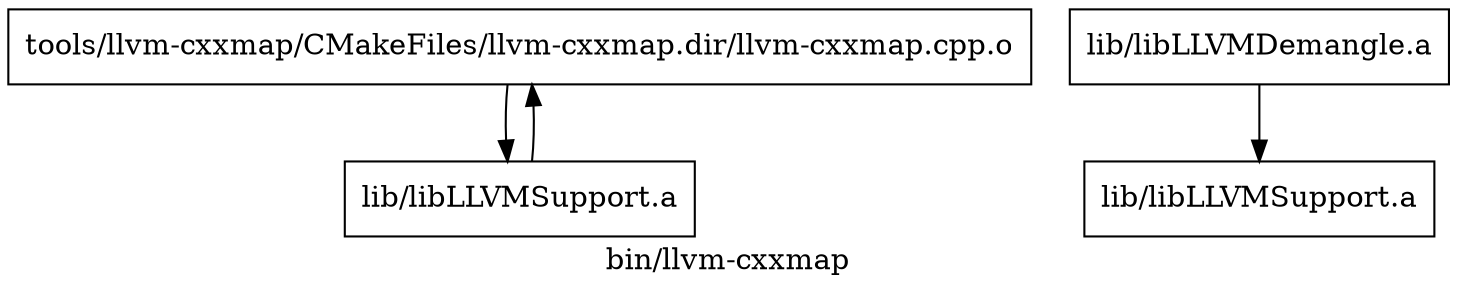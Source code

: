 digraph "bin/llvm-cxxmap" {
	label="bin/llvm-cxxmap";

	Node0x56147f47e0b0 [shape=record,shape=record,label="{tools/llvm-cxxmap/CMakeFiles/llvm-cxxmap.dir/llvm-cxxmap.cpp.o}"];
	Node0x56147f47e0b0 -> Node0x56147f47c920;
	Node0x56147f47c920 [shape=record,shape=record,label="{lib/libLLVMSupport.a}"];
	Node0x56147f47c920 -> Node0x56147f47e0b0;
	Node0x56147f47e590 [shape=record,shape=record,label="{lib/libLLVMDemangle.a}"];
	Node0x56147f47e590 -> Node0x56147f47cb90;
	Node0x56147f47cb90 [shape=record,shape=record,label="{lib/libLLVMSupport.a}"];
}
